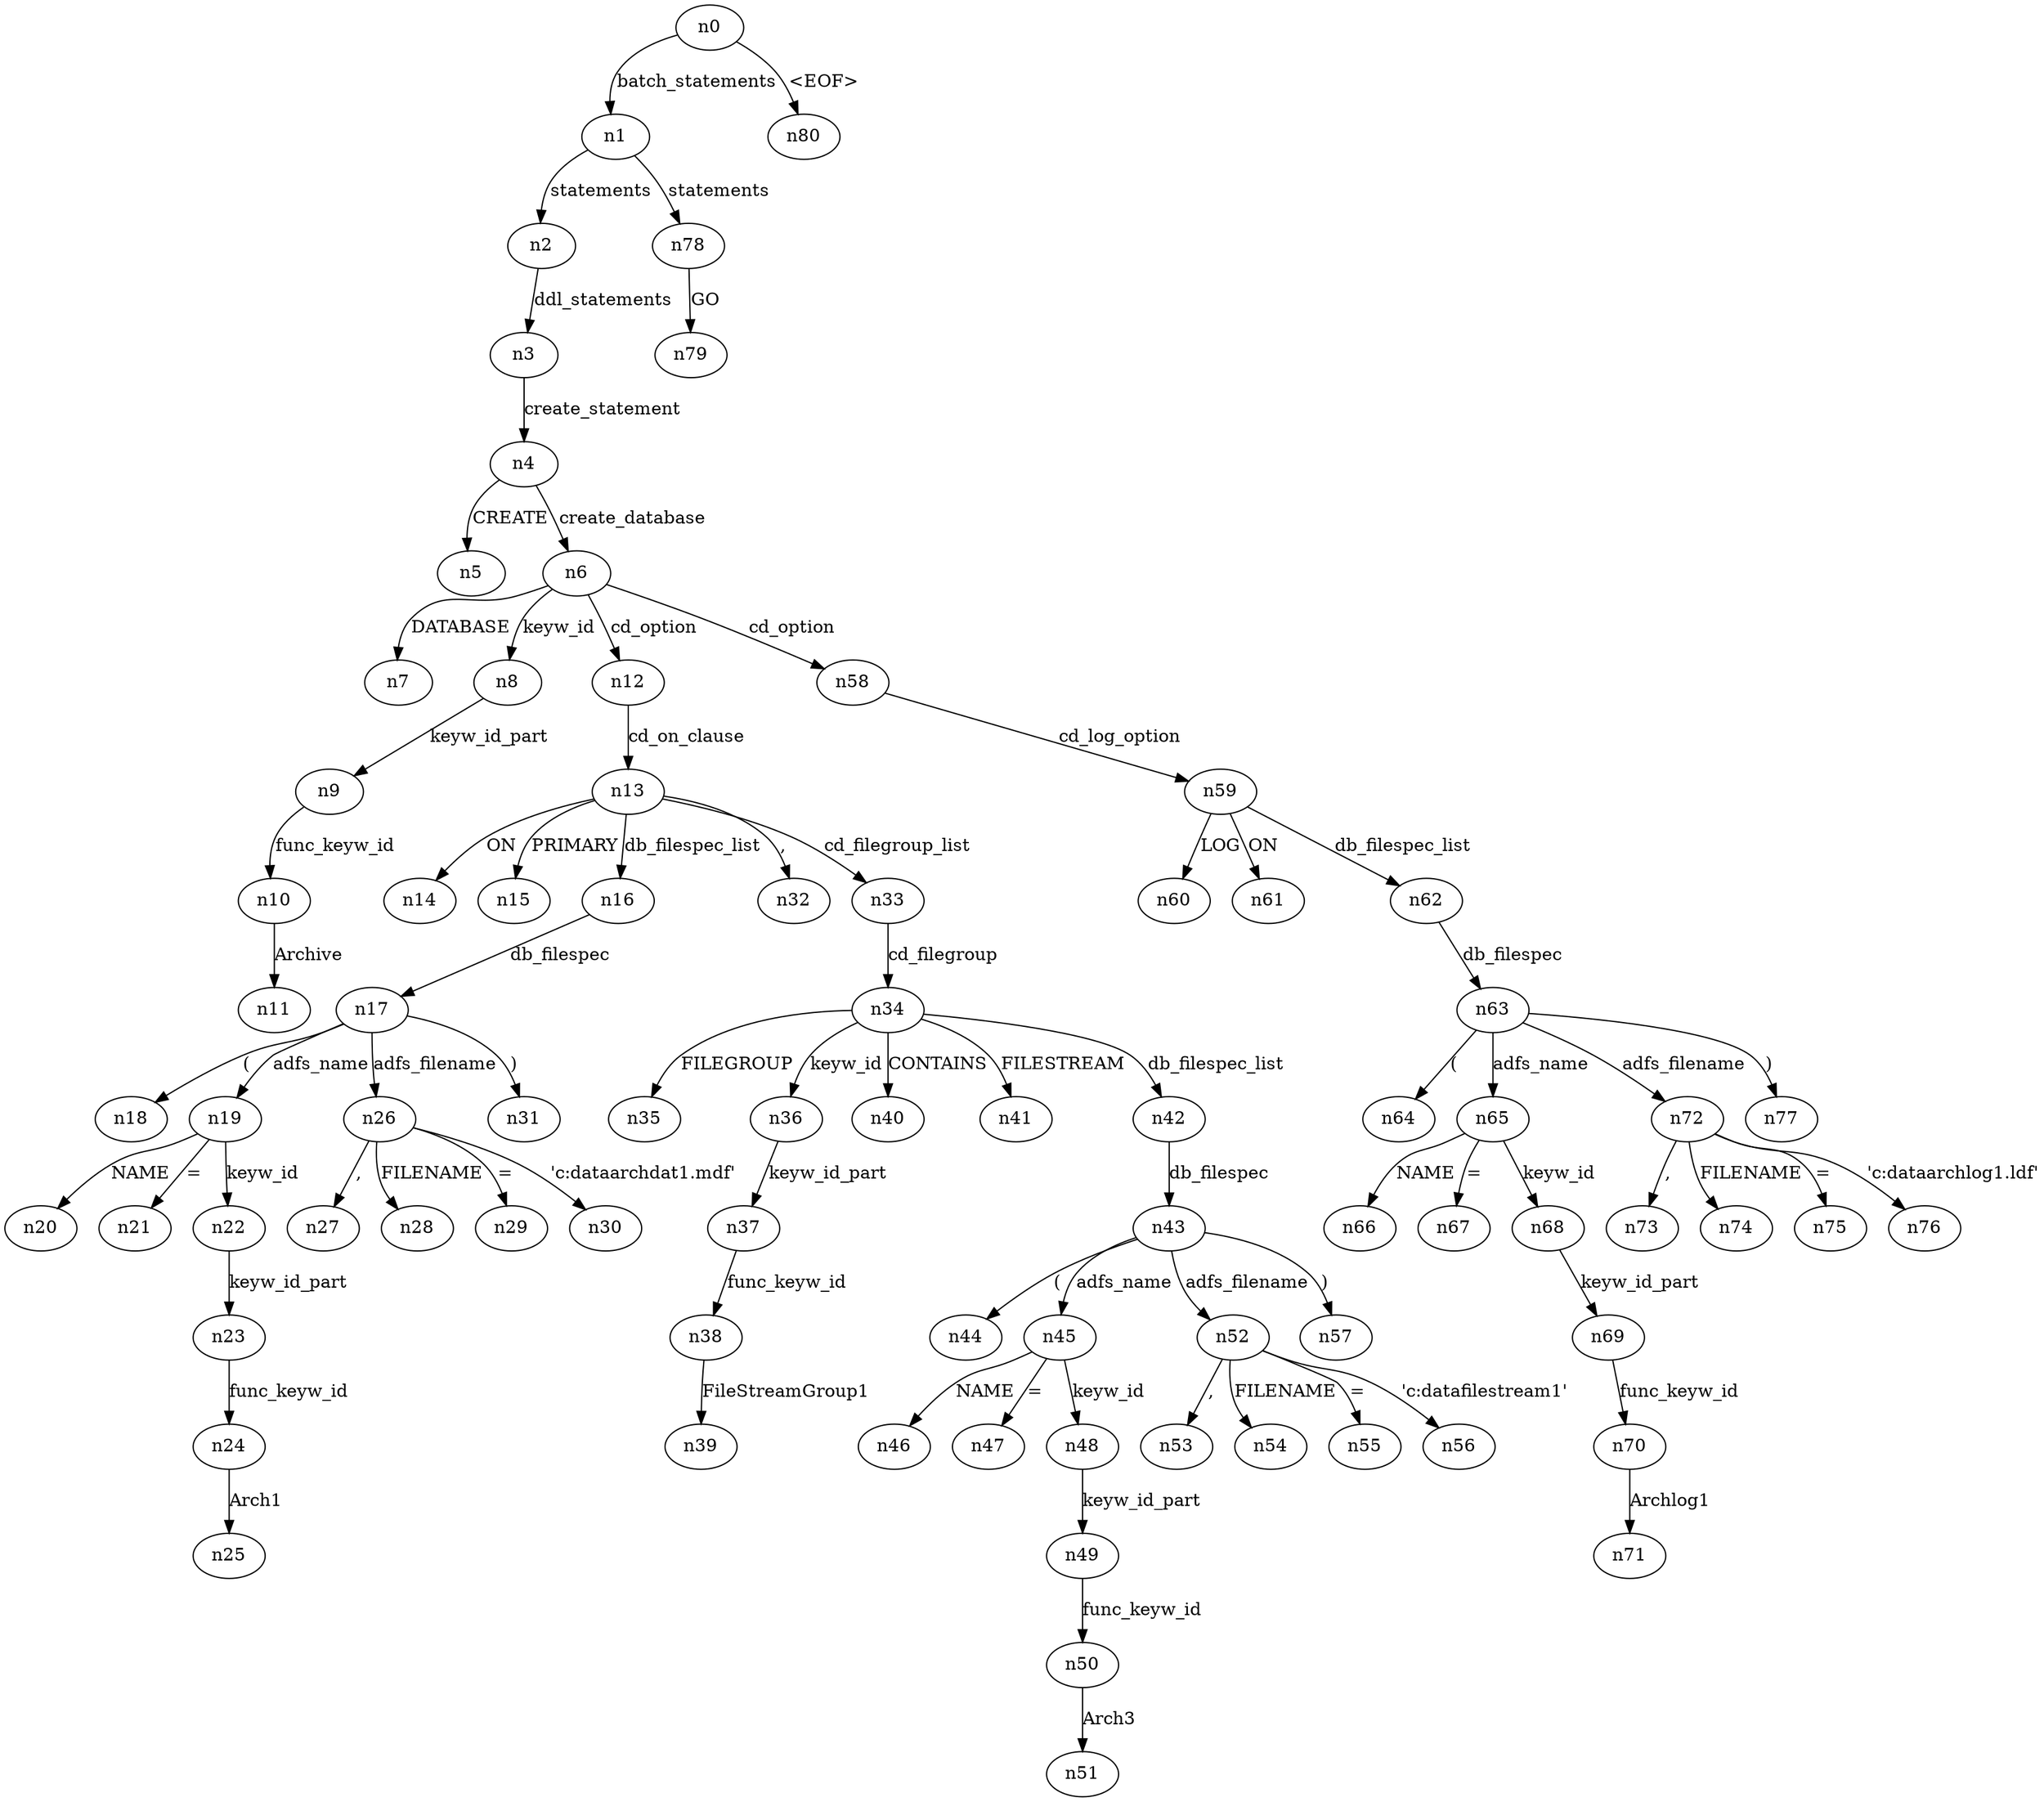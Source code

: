digraph ParseTree {
  n0 -> n1 [label="batch_statements"];
  n1 -> n2 [label="statements"];
  n2 -> n3 [label="ddl_statements"];
  n3 -> n4 [label="create_statement"];
  n4 -> n5 [label="CREATE"];
  n4 -> n6 [label="create_database"];
  n6 -> n7 [label="DATABASE"];
  n6 -> n8 [label="keyw_id"];
  n8 -> n9 [label="keyw_id_part"];
  n9 -> n10 [label="func_keyw_id"];
  n10 -> n11 [label="Archive"];
  n6 -> n12 [label="cd_option"];
  n12 -> n13 [label="cd_on_clause"];
  n13 -> n14 [label="ON"];
  n13 -> n15 [label="PRIMARY"];
  n13 -> n16 [label="db_filespec_list"];
  n16 -> n17 [label="db_filespec"];
  n17 -> n18 [label="("];
  n17 -> n19 [label="adfs_name"];
  n19 -> n20 [label="NAME"];
  n19 -> n21 [label="="];
  n19 -> n22 [label="keyw_id"];
  n22 -> n23 [label="keyw_id_part"];
  n23 -> n24 [label="func_keyw_id"];
  n24 -> n25 [label="Arch1"];
  n17 -> n26 [label="adfs_filename"];
  n26 -> n27 [label=","];
  n26 -> n28 [label="FILENAME"];
  n26 -> n29 [label="="];
  n26 -> n30 [label="'c:\data\archdat1.mdf'"];
  n17 -> n31 [label=")"];
  n13 -> n32 [label=","];
  n13 -> n33 [label="cd_filegroup_list"];
  n33 -> n34 [label="cd_filegroup"];
  n34 -> n35 [label="FILEGROUP"];
  n34 -> n36 [label="keyw_id"];
  n36 -> n37 [label="keyw_id_part"];
  n37 -> n38 [label="func_keyw_id"];
  n38 -> n39 [label="FileStreamGroup1"];
  n34 -> n40 [label="CONTAINS"];
  n34 -> n41 [label="FILESTREAM"];
  n34 -> n42 [label="db_filespec_list"];
  n42 -> n43 [label="db_filespec"];
  n43 -> n44 [label="("];
  n43 -> n45 [label="adfs_name"];
  n45 -> n46 [label="NAME"];
  n45 -> n47 [label="="];
  n45 -> n48 [label="keyw_id"];
  n48 -> n49 [label="keyw_id_part"];
  n49 -> n50 [label="func_keyw_id"];
  n50 -> n51 [label="Arch3"];
  n43 -> n52 [label="adfs_filename"];
  n52 -> n53 [label=","];
  n52 -> n54 [label="FILENAME"];
  n52 -> n55 [label="="];
  n52 -> n56 [label="'c:\data\filestream1'"];
  n43 -> n57 [label=")"];
  n6 -> n58 [label="cd_option"];
  n58 -> n59 [label="cd_log_option"];
  n59 -> n60 [label="LOG"];
  n59 -> n61 [label="ON"];
  n59 -> n62 [label="db_filespec_list"];
  n62 -> n63 [label="db_filespec"];
  n63 -> n64 [label="("];
  n63 -> n65 [label="adfs_name"];
  n65 -> n66 [label="NAME"];
  n65 -> n67 [label="="];
  n65 -> n68 [label="keyw_id"];
  n68 -> n69 [label="keyw_id_part"];
  n69 -> n70 [label="func_keyw_id"];
  n70 -> n71 [label="Archlog1"];
  n63 -> n72 [label="adfs_filename"];
  n72 -> n73 [label=","];
  n72 -> n74 [label="FILENAME"];
  n72 -> n75 [label="="];
  n72 -> n76 [label="'c:\data\archlog1.ldf'"];
  n63 -> n77 [label=")"];
  n1 -> n78 [label="statements"];
  n78 -> n79 [label="GO"];
  n0 -> n80 [label="<EOF>"];
}